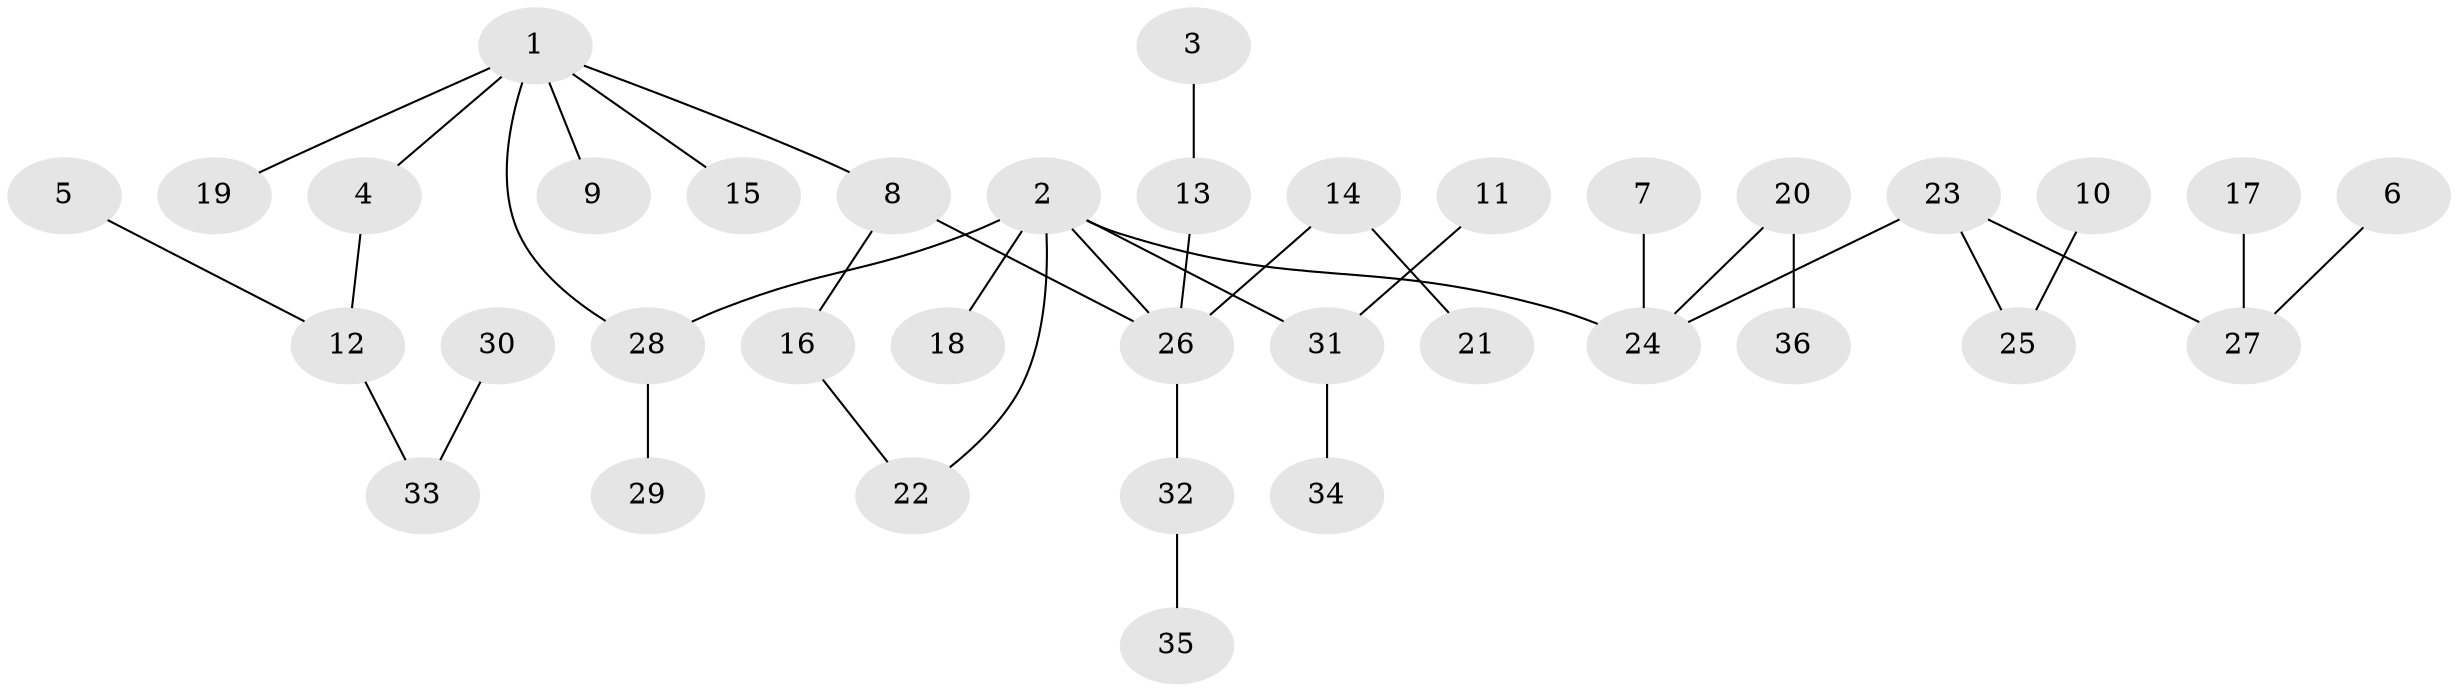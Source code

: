 // original degree distribution, {4: 0.07042253521126761, 5: 0.056338028169014086, 2: 0.2676056338028169, 6: 0.014084507042253521, 3: 0.1267605633802817, 1: 0.4647887323943662}
// Generated by graph-tools (version 1.1) at 2025/25/03/09/25 03:25:33]
// undirected, 36 vertices, 37 edges
graph export_dot {
graph [start="1"]
  node [color=gray90,style=filled];
  1;
  2;
  3;
  4;
  5;
  6;
  7;
  8;
  9;
  10;
  11;
  12;
  13;
  14;
  15;
  16;
  17;
  18;
  19;
  20;
  21;
  22;
  23;
  24;
  25;
  26;
  27;
  28;
  29;
  30;
  31;
  32;
  33;
  34;
  35;
  36;
  1 -- 4 [weight=1.0];
  1 -- 8 [weight=1.0];
  1 -- 9 [weight=1.0];
  1 -- 15 [weight=1.0];
  1 -- 19 [weight=1.0];
  1 -- 28 [weight=1.0];
  2 -- 18 [weight=1.0];
  2 -- 22 [weight=1.0];
  2 -- 24 [weight=1.0];
  2 -- 26 [weight=1.0];
  2 -- 28 [weight=1.0];
  2 -- 31 [weight=1.0];
  3 -- 13 [weight=1.0];
  4 -- 12 [weight=1.0];
  5 -- 12 [weight=1.0];
  6 -- 27 [weight=1.0];
  7 -- 24 [weight=1.0];
  8 -- 16 [weight=1.0];
  8 -- 26 [weight=1.0];
  10 -- 25 [weight=1.0];
  11 -- 31 [weight=1.0];
  12 -- 33 [weight=1.0];
  13 -- 26 [weight=1.0];
  14 -- 21 [weight=1.0];
  14 -- 26 [weight=1.0];
  16 -- 22 [weight=1.0];
  17 -- 27 [weight=1.0];
  20 -- 24 [weight=1.0];
  20 -- 36 [weight=1.0];
  23 -- 24 [weight=1.0];
  23 -- 25 [weight=1.0];
  23 -- 27 [weight=1.0];
  26 -- 32 [weight=1.0];
  28 -- 29 [weight=1.0];
  30 -- 33 [weight=1.0];
  31 -- 34 [weight=1.0];
  32 -- 35 [weight=1.0];
}
